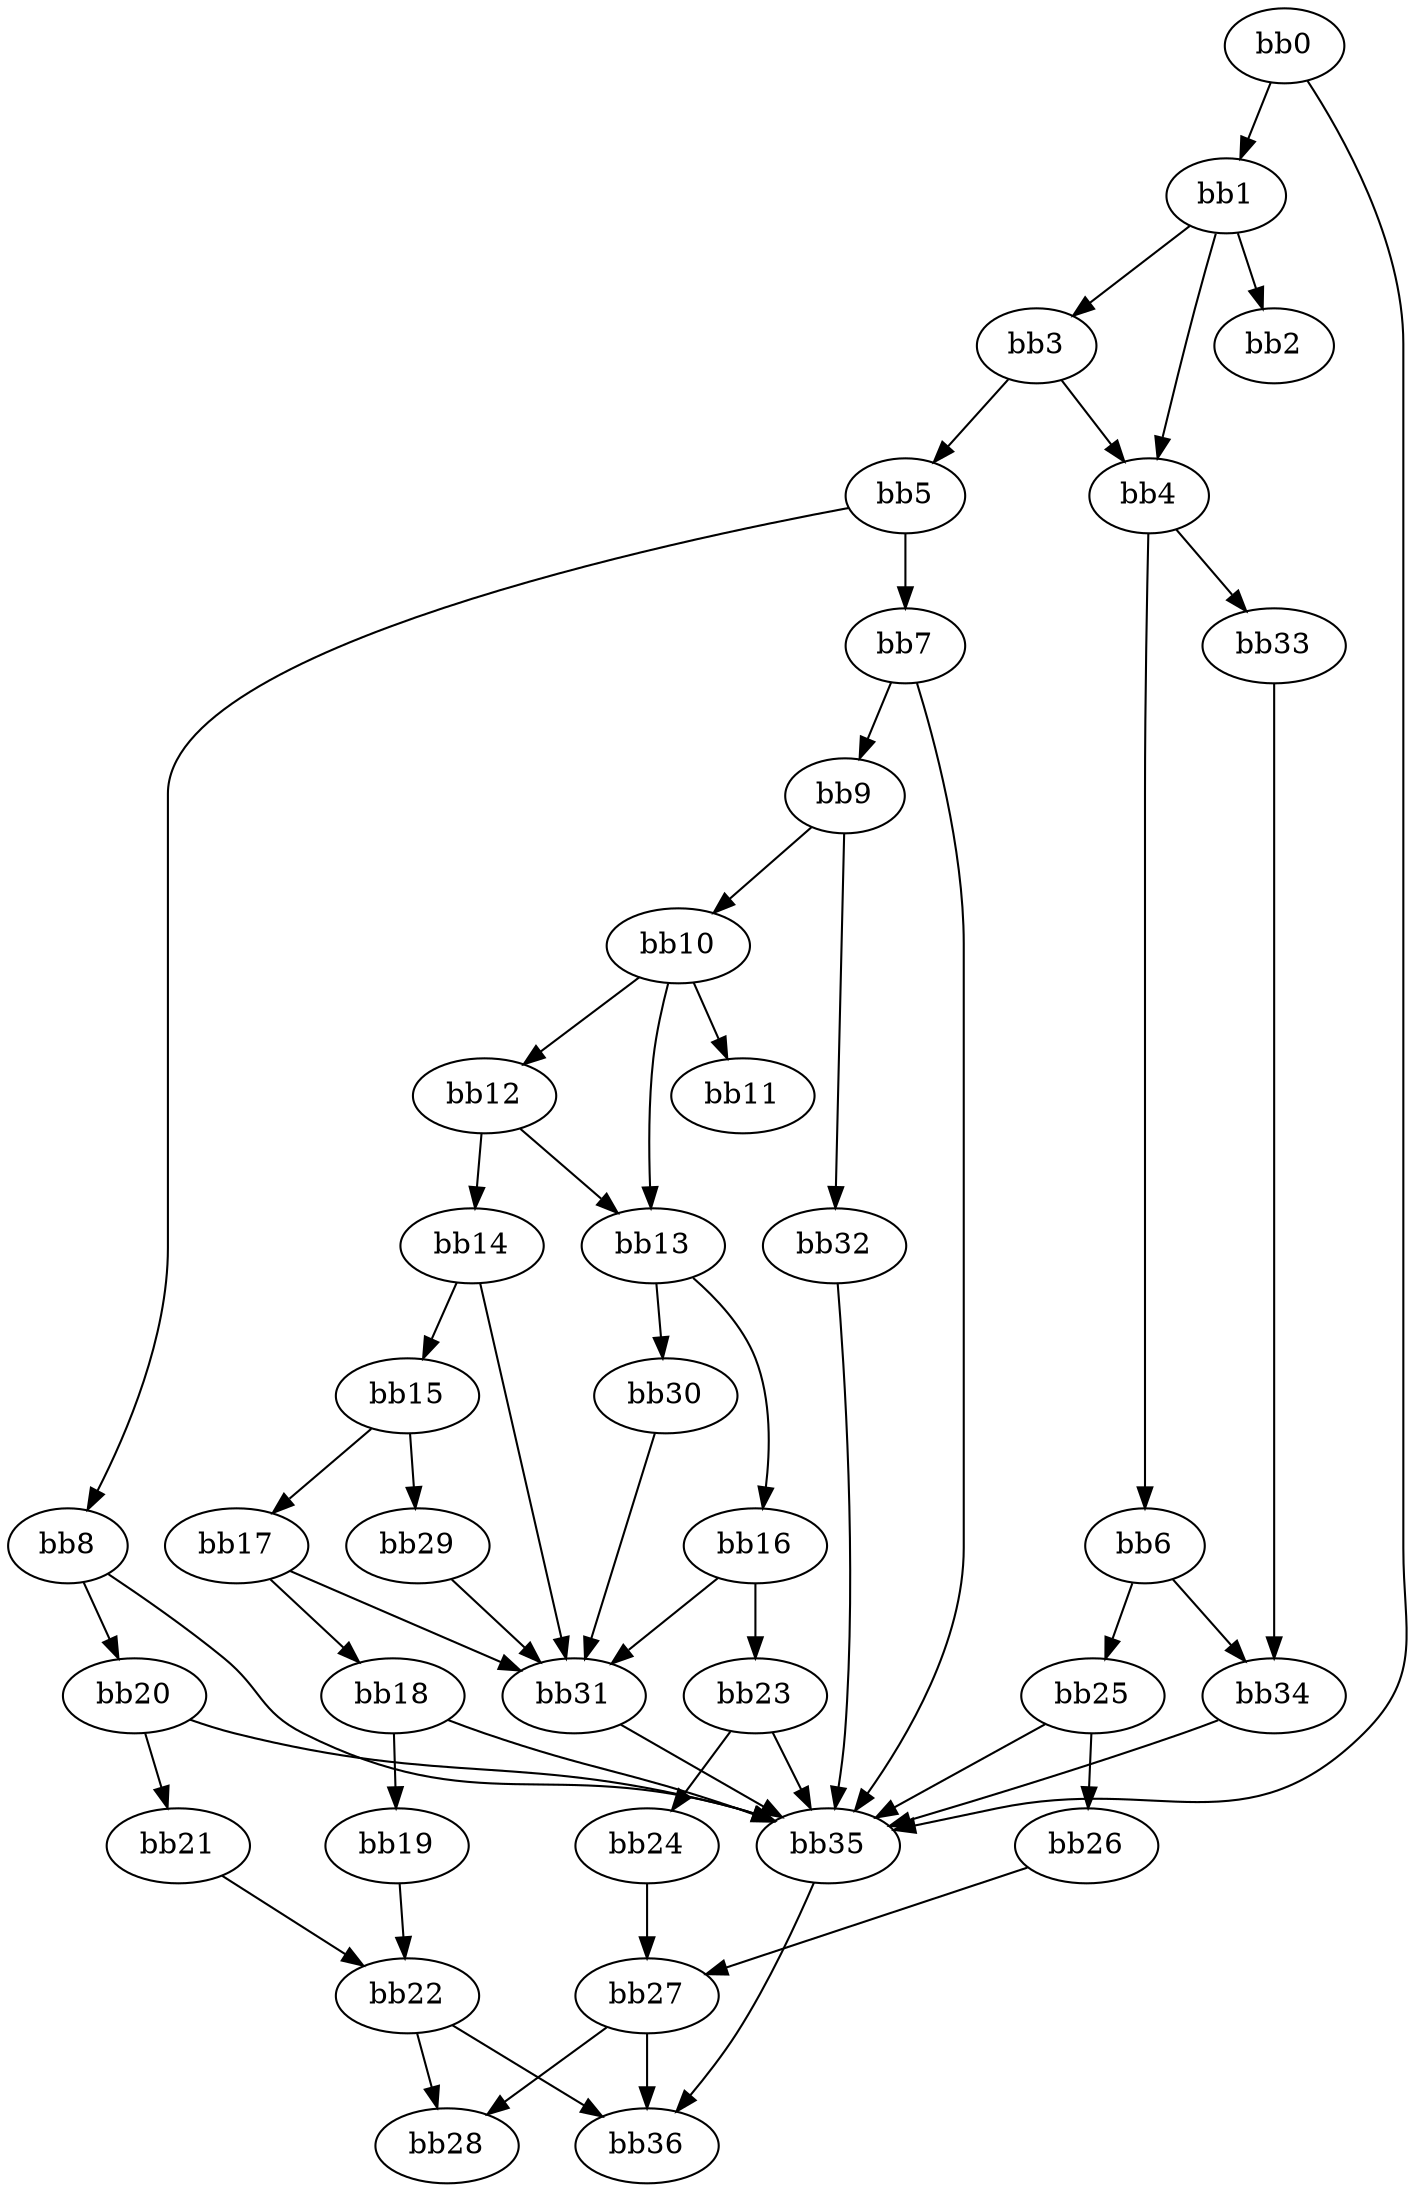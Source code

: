digraph {
    0 [ label = "bb0\l" ]
    1 [ label = "bb1\l" ]
    2 [ label = "bb2\l" ]
    3 [ label = "bb3\l" ]
    4 [ label = "bb4\l" ]
    5 [ label = "bb5\l" ]
    6 [ label = "bb6\l" ]
    7 [ label = "bb7\l" ]
    8 [ label = "bb8\l" ]
    9 [ label = "bb9\l" ]
    10 [ label = "bb10\l" ]
    11 [ label = "bb11\l" ]
    12 [ label = "bb12\l" ]
    13 [ label = "bb13\l" ]
    14 [ label = "bb14\l" ]
    15 [ label = "bb15\l" ]
    16 [ label = "bb16\l" ]
    17 [ label = "bb17\l" ]
    18 [ label = "bb18\l" ]
    19 [ label = "bb19\l" ]
    20 [ label = "bb20\l" ]
    21 [ label = "bb21\l" ]
    22 [ label = "bb22\l" ]
    23 [ label = "bb23\l" ]
    24 [ label = "bb24\l" ]
    25 [ label = "bb25\l" ]
    26 [ label = "bb26\l" ]
    27 [ label = "bb27\l" ]
    28 [ label = "bb28\l" ]
    29 [ label = "bb29\l" ]
    30 [ label = "bb30\l" ]
    31 [ label = "bb31\l" ]
    32 [ label = "bb32\l" ]
    33 [ label = "bb33\l" ]
    34 [ label = "bb34\l" ]
    35 [ label = "bb35\l" ]
    36 [ label = "bb36\l" ]
    0 -> 1 [ ]
    0 -> 35 [ ]
    1 -> 2 [ ]
    1 -> 3 [ ]
    1 -> 4 [ ]
    3 -> 4 [ ]
    3 -> 5 [ ]
    4 -> 6 [ ]
    4 -> 33 [ ]
    5 -> 7 [ ]
    5 -> 8 [ ]
    6 -> 25 [ ]
    6 -> 34 [ ]
    7 -> 9 [ ]
    7 -> 35 [ ]
    8 -> 20 [ ]
    8 -> 35 [ ]
    9 -> 10 [ ]
    9 -> 32 [ ]
    10 -> 11 [ ]
    10 -> 12 [ ]
    10 -> 13 [ ]
    12 -> 13 [ ]
    12 -> 14 [ ]
    13 -> 16 [ ]
    13 -> 30 [ ]
    14 -> 15 [ ]
    14 -> 31 [ ]
    15 -> 17 [ ]
    15 -> 29 [ ]
    16 -> 23 [ ]
    16 -> 31 [ ]
    17 -> 18 [ ]
    17 -> 31 [ ]
    18 -> 19 [ ]
    18 -> 35 [ ]
    19 -> 22 [ ]
    20 -> 21 [ ]
    20 -> 35 [ ]
    21 -> 22 [ ]
    22 -> 28 [ ]
    22 -> 36 [ ]
    23 -> 24 [ ]
    23 -> 35 [ ]
    24 -> 27 [ ]
    25 -> 26 [ ]
    25 -> 35 [ ]
    26 -> 27 [ ]
    27 -> 28 [ ]
    27 -> 36 [ ]
    29 -> 31 [ ]
    30 -> 31 [ ]
    31 -> 35 [ ]
    32 -> 35 [ ]
    33 -> 34 [ ]
    34 -> 35 [ ]
    35 -> 36 [ ]
}


